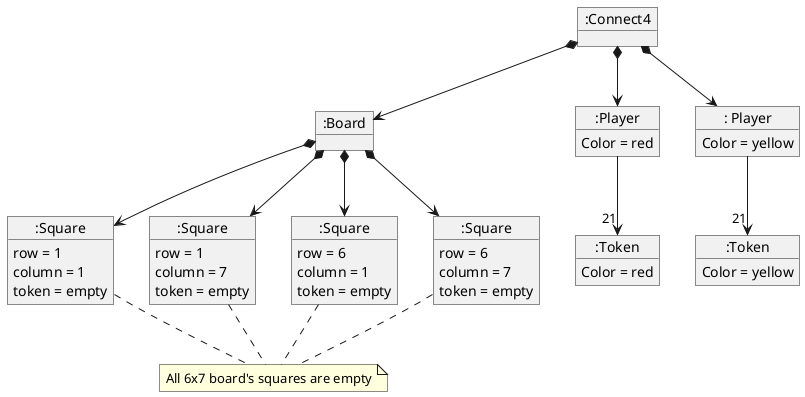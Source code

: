 @startuml

object ":Connect4" as connect4
object ":Board" as board

'players'
object ":Player" as playerRed{
Color = red
}
object ": Player" as playerYellow{
Color = yellow
}

'squares'
object ":Square" as square11{
row = 1
column = 1
token = empty
}
object ":Square" as square17{
row = 1
column = 7
token = empty
}
object ":Square" as square61{
row = 6
column = 1
token = empty
}
object ":Square" as square67{
row = 6
column = 7
token = empty
}

'tokens'
object ":Token" as tokenRed{
Color = red
}
object ":Token" as tokenYellow{
Color = yellow
}

'connect4 dependencies'
connect4 *-down-> board
connect4 *-down-> playerRed
connect4 *-down-> playerYellow

'board dependencies'
board *-down-> square11
board *-down-> square17
board *-down-> square61
board *-down-> square67

'player dependencies'
playerRed -down-> "21" tokenRed
playerYellow -down-> "21" tokenYellow

note as NEmpty
All 6x7 board's squares are empty
end note
square11..NEmpty
square17..NEmpty
square61..NEmpty
square67..NEmpty

@enduml